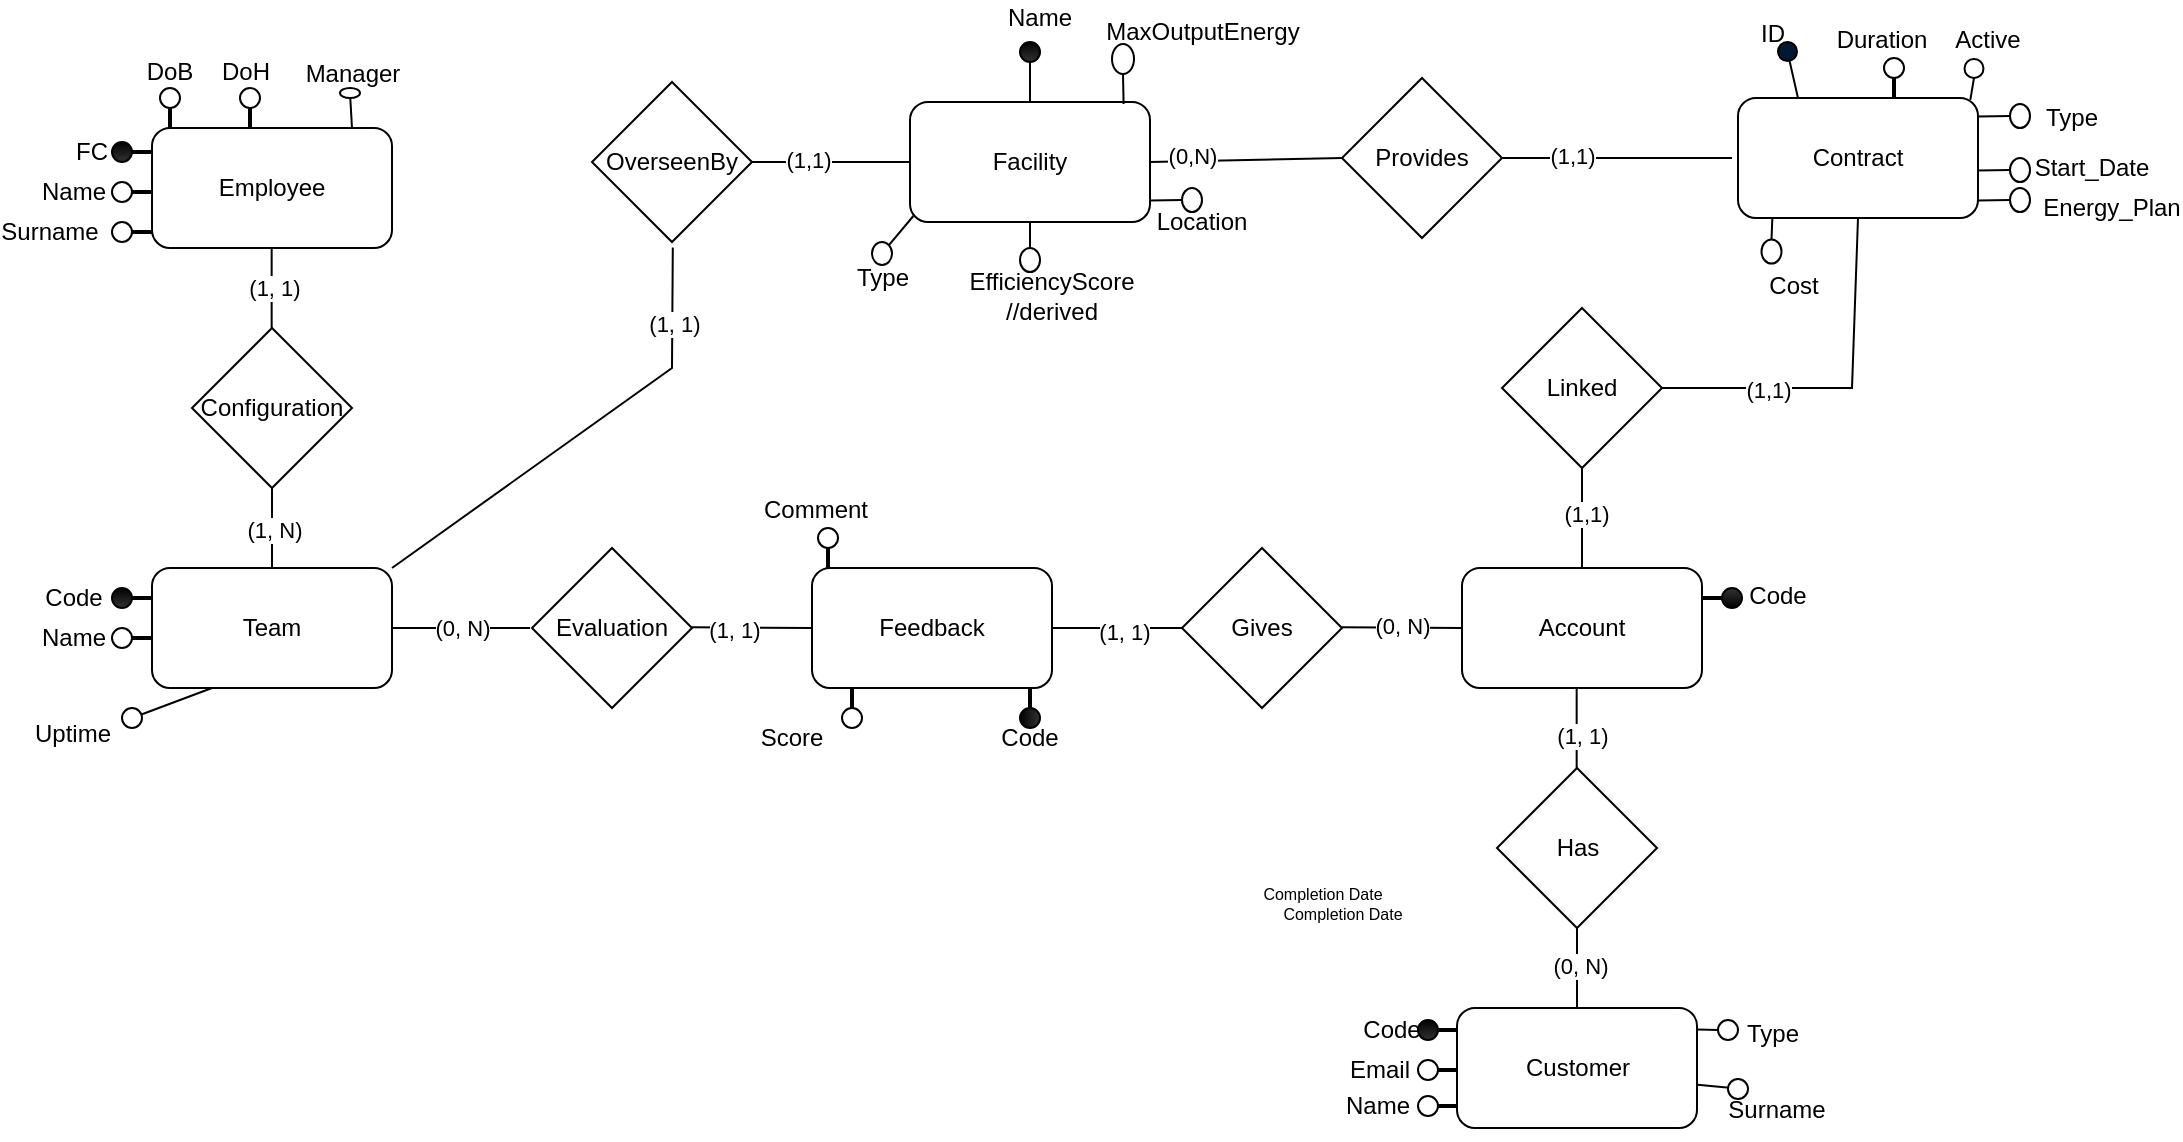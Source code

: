 <mxfile version="26.0.10">
  <diagram id="R2lEEEUBdFMjLlhIrx00" name="Page-1">
    <mxGraphModel dx="276" dy="548" grid="1" gridSize="10" guides="1" tooltips="1" connect="1" arrows="1" fold="1" page="0" pageScale="1" pageWidth="850" pageHeight="1100" background="none" math="0" shadow="0" extFonts="Permanent Marker^https://fonts.googleapis.com/css?family=Permanent+Marker">
      <root>
        <mxCell id="0" />
        <mxCell id="1" parent="0" />
        <mxCell id="Rv9nNQW4Hy2pHnhk0odQ-2" value="Facility" style="rounded=1;whiteSpace=wrap;html=1;" parent="1" vertex="1">
          <mxGeometry x="509" y="27" width="120" height="60" as="geometry" />
        </mxCell>
        <mxCell id="Rv9nNQW4Hy2pHnhk0odQ-5" value="Customer" style="rounded=1;whiteSpace=wrap;html=1;" parent="1" vertex="1">
          <mxGeometry x="782.5" y="480" width="120" height="60" as="geometry" />
        </mxCell>
        <mxCell id="Rv9nNQW4Hy2pHnhk0odQ-7" value="Team" style="rounded=1;whiteSpace=wrap;html=1;" parent="1" vertex="1">
          <mxGeometry x="130" y="260" width="120" height="60" as="geometry" />
        </mxCell>
        <mxCell id="Rv9nNQW4Hy2pHnhk0odQ-8" value="Employee" style="rounded=1;whiteSpace=wrap;html=1;" parent="1" vertex="1">
          <mxGeometry x="130" y="40" width="120" height="60" as="geometry" />
        </mxCell>
        <mxCell id="Rv9nNQW4Hy2pHnhk0odQ-10" value="Feedback" style="rounded=1;whiteSpace=wrap;html=1;" parent="1" vertex="1">
          <mxGeometry x="460" y="260" width="120" height="60" as="geometry" />
        </mxCell>
        <mxCell id="Rv9nNQW4Hy2pHnhk0odQ-11" value="Account" style="rounded=1;whiteSpace=wrap;html=1;" parent="1" vertex="1">
          <mxGeometry x="785" y="260" width="120" height="60" as="geometry" />
        </mxCell>
        <mxCell id="Rv9nNQW4Hy2pHnhk0odQ-14" value="Gives" style="rhombus;whiteSpace=wrap;html=1;" parent="1" vertex="1">
          <mxGeometry x="645" y="250" width="80" height="80" as="geometry" />
        </mxCell>
        <mxCell id="Rv9nNQW4Hy2pHnhk0odQ-16" value="Has" style="rhombus;whiteSpace=wrap;html=1;" parent="1" vertex="1">
          <mxGeometry x="802.5" y="360" width="80" height="80" as="geometry" />
        </mxCell>
        <mxCell id="Rv9nNQW4Hy2pHnhk0odQ-27" value="" style="endArrow=none;html=1;rounded=0;exitX=0.5;exitY=0;exitDx=0;exitDy=0;entryX=0.5;entryY=1;entryDx=0;entryDy=0;" parent="1" source="Rv9nNQW4Hy2pHnhk0odQ-5" target="Rv9nNQW4Hy2pHnhk0odQ-16" edge="1">
          <mxGeometry width="50" height="50" relative="1" as="geometry">
            <mxPoint x="787.5" y="490" as="sourcePoint" />
            <mxPoint x="837.5" y="440" as="targetPoint" />
          </mxGeometry>
        </mxCell>
        <mxCell id="Rv9nNQW4Hy2pHnhk0odQ-61" value="(0, N)" style="edgeLabel;html=1;align=center;verticalAlign=middle;resizable=0;points=[];" parent="Rv9nNQW4Hy2pHnhk0odQ-27" vertex="1" connectable="0">
          <mxGeometry x="0.06" y="-1" relative="1" as="geometry">
            <mxPoint as="offset" />
          </mxGeometry>
        </mxCell>
        <mxCell id="Rv9nNQW4Hy2pHnhk0odQ-28" value="" style="endArrow=none;html=1;rounded=0;exitX=0.5;exitY=0;exitDx=0;exitDy=0;entryX=0.5;entryY=1;entryDx=0;entryDy=0;" parent="1" edge="1">
          <mxGeometry width="50" height="50" relative="1" as="geometry">
            <mxPoint x="842.33" y="360" as="sourcePoint" />
            <mxPoint x="842.33" y="320" as="targetPoint" />
          </mxGeometry>
        </mxCell>
        <mxCell id="Rv9nNQW4Hy2pHnhk0odQ-62" value="(1, 1)" style="edgeLabel;html=1;align=center;verticalAlign=middle;resizable=0;points=[];" parent="Rv9nNQW4Hy2pHnhk0odQ-28" vertex="1" connectable="0">
          <mxGeometry x="-0.2" y="-2" relative="1" as="geometry">
            <mxPoint as="offset" />
          </mxGeometry>
        </mxCell>
        <mxCell id="Rv9nNQW4Hy2pHnhk0odQ-35" value="Configuration" style="rhombus;whiteSpace=wrap;html=1;" parent="1" vertex="1">
          <mxGeometry x="150" y="140" width="80" height="80" as="geometry" />
        </mxCell>
        <mxCell id="Rv9nNQW4Hy2pHnhk0odQ-36" value="" style="endArrow=none;html=1;rounded=0;exitX=0.5;exitY=0;exitDx=0;exitDy=0;entryX=0.5;entryY=1;entryDx=0;entryDy=0;" parent="1" target="Rv9nNQW4Hy2pHnhk0odQ-35" edge="1">
          <mxGeometry width="50" height="50" relative="1" as="geometry">
            <mxPoint x="190" y="260" as="sourcePoint" />
            <mxPoint x="185" y="220" as="targetPoint" />
          </mxGeometry>
        </mxCell>
        <mxCell id="Rv9nNQW4Hy2pHnhk0odQ-67" value="(1, N)" style="edgeLabel;html=1;align=center;verticalAlign=middle;resizable=0;points=[];" parent="Rv9nNQW4Hy2pHnhk0odQ-36" vertex="1" connectable="0">
          <mxGeometry x="-0.04" y="-1" relative="1" as="geometry">
            <mxPoint as="offset" />
          </mxGeometry>
        </mxCell>
        <mxCell id="Rv9nNQW4Hy2pHnhk0odQ-37" value="" style="endArrow=none;html=1;rounded=0;exitX=0.5;exitY=0;exitDx=0;exitDy=0;entryX=0.5;entryY=1;entryDx=0;entryDy=0;" parent="1" edge="1">
          <mxGeometry width="50" height="50" relative="1" as="geometry">
            <mxPoint x="189.83" y="140" as="sourcePoint" />
            <mxPoint x="189.83" y="100" as="targetPoint" />
          </mxGeometry>
        </mxCell>
        <mxCell id="Rv9nNQW4Hy2pHnhk0odQ-68" value="(1, 1)" style="edgeLabel;html=1;align=center;verticalAlign=middle;resizable=0;points=[];" parent="Rv9nNQW4Hy2pHnhk0odQ-37" vertex="1" connectable="0">
          <mxGeometry y="-1" relative="1" as="geometry">
            <mxPoint as="offset" />
          </mxGeometry>
        </mxCell>
        <mxCell id="Rv9nNQW4Hy2pHnhk0odQ-43" value="OverseenBy" style="rhombus;whiteSpace=wrap;html=1;" parent="1" vertex="1">
          <mxGeometry x="350" y="17" width="80" height="80" as="geometry" />
        </mxCell>
        <mxCell id="Rv9nNQW4Hy2pHnhk0odQ-45" value="" style="endArrow=none;html=1;rounded=0;entryX=1;entryY=0;entryDx=0;entryDy=0;exitX=0.505;exitY=1.035;exitDx=0;exitDy=0;exitPerimeter=0;" parent="1" source="Rv9nNQW4Hy2pHnhk0odQ-43" target="Rv9nNQW4Hy2pHnhk0odQ-7" edge="1">
          <mxGeometry width="50" height="50" relative="1" as="geometry">
            <mxPoint x="40" y="288.86" as="sourcePoint" />
            <mxPoint x="130" y="288.86" as="targetPoint" />
            <Array as="points">
              <mxPoint x="390" y="160" />
            </Array>
          </mxGeometry>
        </mxCell>
        <mxCell id="Rv9nNQW4Hy2pHnhk0odQ-69" value="(1, 1)" style="edgeLabel;html=1;align=center;verticalAlign=middle;resizable=0;points=[];" parent="Rv9nNQW4Hy2pHnhk0odQ-45" vertex="1" connectable="0">
          <mxGeometry x="-0.676" y="1" relative="1" as="geometry">
            <mxPoint as="offset" />
          </mxGeometry>
        </mxCell>
        <mxCell id="Rv9nNQW4Hy2pHnhk0odQ-50" value="" style="endArrow=none;html=1;rounded=0;entryX=0;entryY=0.5;entryDx=0;entryDy=0;" parent="1" target="Rv9nNQW4Hy2pHnhk0odQ-14" edge="1">
          <mxGeometry width="50" height="50" relative="1" as="geometry">
            <mxPoint x="580" y="290" as="sourcePoint" />
            <mxPoint x="630" y="240" as="targetPoint" />
          </mxGeometry>
        </mxCell>
        <mxCell id="Rv9nNQW4Hy2pHnhk0odQ-64" value="(1, 1)" style="edgeLabel;html=1;align=center;verticalAlign=middle;resizable=0;points=[];" parent="Rv9nNQW4Hy2pHnhk0odQ-50" vertex="1" connectable="0">
          <mxGeometry x="0.108" y="-2" relative="1" as="geometry">
            <mxPoint as="offset" />
          </mxGeometry>
        </mxCell>
        <mxCell id="Rv9nNQW4Hy2pHnhk0odQ-52" value="" style="endArrow=none;html=1;rounded=0;" parent="1" edge="1">
          <mxGeometry width="50" height="50" relative="1" as="geometry">
            <mxPoint x="725" y="289.66" as="sourcePoint" />
            <mxPoint x="785" y="290" as="targetPoint" />
          </mxGeometry>
        </mxCell>
        <mxCell id="Rv9nNQW4Hy2pHnhk0odQ-63" value="(0, N)" style="edgeLabel;html=1;align=center;verticalAlign=middle;resizable=0;points=[];" parent="Rv9nNQW4Hy2pHnhk0odQ-52" vertex="1" connectable="0">
          <mxGeometry x="-0.007" y="1" relative="1" as="geometry">
            <mxPoint as="offset" />
          </mxGeometry>
        </mxCell>
        <mxCell id="Rv9nNQW4Hy2pHnhk0odQ-54" value="" style="endArrow=none;html=1;rounded=0;entryX=0;entryY=0.5;entryDx=0;entryDy=0;exitX=1;exitY=0.5;exitDx=0;exitDy=0;" parent="1" source="Rv9nNQW4Hy2pHnhk0odQ-7" edge="1">
          <mxGeometry width="50" height="50" relative="1" as="geometry">
            <mxPoint x="254" y="290" as="sourcePoint" />
            <mxPoint x="319" y="290" as="targetPoint" />
          </mxGeometry>
        </mxCell>
        <mxCell id="Rv9nNQW4Hy2pHnhk0odQ-66" value="(0, N)" style="edgeLabel;html=1;align=center;verticalAlign=middle;resizable=0;points=[];" parent="Rv9nNQW4Hy2pHnhk0odQ-54" vertex="1" connectable="0">
          <mxGeometry x="-0.003" y="-1" relative="1" as="geometry">
            <mxPoint y="-1" as="offset" />
          </mxGeometry>
        </mxCell>
        <mxCell id="Rv9nNQW4Hy2pHnhk0odQ-55" value="Evaluation" style="rhombus;whiteSpace=wrap;html=1;" parent="1" vertex="1">
          <mxGeometry x="320" y="250" width="80" height="80" as="geometry" />
        </mxCell>
        <mxCell id="Rv9nNQW4Hy2pHnhk0odQ-56" value="" style="endArrow=none;html=1;rounded=0;" parent="1" edge="1">
          <mxGeometry width="50" height="50" relative="1" as="geometry">
            <mxPoint x="400" y="289.66" as="sourcePoint" />
            <mxPoint x="460" y="290" as="targetPoint" />
          </mxGeometry>
        </mxCell>
        <mxCell id="Rv9nNQW4Hy2pHnhk0odQ-65" value="(1, 1)" style="edgeLabel;html=1;align=center;verticalAlign=middle;resizable=0;points=[];" parent="Rv9nNQW4Hy2pHnhk0odQ-56" vertex="1" connectable="0">
          <mxGeometry x="-0.306" y="-1" relative="1" as="geometry">
            <mxPoint as="offset" />
          </mxGeometry>
        </mxCell>
        <mxCell id="Rv9nNQW4Hy2pHnhk0odQ-91" value="" style="group" parent="1" vertex="1" connectable="0">
          <mxGeometry x="110" y="290" width="20" height="10" as="geometry" />
        </mxCell>
        <mxCell id="Rv9nNQW4Hy2pHnhk0odQ-83" value="" style="line;strokeWidth=2;html=1;" parent="Rv9nNQW4Hy2pHnhk0odQ-91" vertex="1">
          <mxGeometry x="10" width="10" height="10" as="geometry" />
        </mxCell>
        <mxCell id="Rv9nNQW4Hy2pHnhk0odQ-90" value="" style="ellipse;whiteSpace=wrap;html=1;aspect=fixed;" parent="Rv9nNQW4Hy2pHnhk0odQ-91" vertex="1">
          <mxGeometry width="10" height="10" as="geometry" />
        </mxCell>
        <mxCell id="Rv9nNQW4Hy2pHnhk0odQ-92" value="" style="group" parent="1" vertex="1" connectable="0">
          <mxGeometry x="110" y="270" width="20" height="10" as="geometry" />
        </mxCell>
        <mxCell id="Rv9nNQW4Hy2pHnhk0odQ-93" value="" style="line;strokeWidth=2;html=1;" parent="Rv9nNQW4Hy2pHnhk0odQ-92" vertex="1">
          <mxGeometry x="10" width="10" height="10" as="geometry" />
        </mxCell>
        <mxCell id="Rv9nNQW4Hy2pHnhk0odQ-94" value="" style="ellipse;whiteSpace=wrap;html=1;aspect=fixed;fillStyle=solid;fillColor=#000000;gradientColor=#333333;" parent="Rv9nNQW4Hy2pHnhk0odQ-92" vertex="1">
          <mxGeometry width="10" height="10" as="geometry" />
        </mxCell>
        <mxCell id="Rv9nNQW4Hy2pHnhk0odQ-96" value="Code" style="text;html=1;align=center;verticalAlign=middle;whiteSpace=wrap;rounded=0;" parent="1" vertex="1">
          <mxGeometry x="81" y="270" width="20" height="10" as="geometry" />
        </mxCell>
        <mxCell id="Rv9nNQW4Hy2pHnhk0odQ-97" value="Name" style="text;html=1;align=center;verticalAlign=middle;whiteSpace=wrap;rounded=0;" parent="1" vertex="1">
          <mxGeometry x="81" y="290" width="20" height="10" as="geometry" />
        </mxCell>
        <mxCell id="Rv9nNQW4Hy2pHnhk0odQ-106" value="" style="group" parent="1" vertex="1" connectable="0">
          <mxGeometry x="110" y="67" width="20" height="10" as="geometry" />
        </mxCell>
        <mxCell id="Rv9nNQW4Hy2pHnhk0odQ-107" value="" style="line;strokeWidth=2;html=1;" parent="Rv9nNQW4Hy2pHnhk0odQ-106" vertex="1">
          <mxGeometry x="10" width="10" height="10" as="geometry" />
        </mxCell>
        <mxCell id="Rv9nNQW4Hy2pHnhk0odQ-108" value="" style="ellipse;whiteSpace=wrap;html=1;aspect=fixed;" parent="Rv9nNQW4Hy2pHnhk0odQ-106" vertex="1">
          <mxGeometry width="10" height="10" as="geometry" />
        </mxCell>
        <mxCell id="Rv9nNQW4Hy2pHnhk0odQ-109" value="" style="group" parent="1" vertex="1" connectable="0">
          <mxGeometry x="110" y="47" width="20" height="10" as="geometry" />
        </mxCell>
        <mxCell id="Rv9nNQW4Hy2pHnhk0odQ-110" value="" style="line;strokeWidth=2;html=1;" parent="Rv9nNQW4Hy2pHnhk0odQ-109" vertex="1">
          <mxGeometry x="10" width="10" height="10" as="geometry" />
        </mxCell>
        <mxCell id="Rv9nNQW4Hy2pHnhk0odQ-111" value="" style="ellipse;whiteSpace=wrap;html=1;aspect=fixed;fillStyle=solid;fillColor=#000000;gradientColor=#333333;" parent="Rv9nNQW4Hy2pHnhk0odQ-109" vertex="1">
          <mxGeometry width="10" height="10" as="geometry" />
        </mxCell>
        <mxCell id="Rv9nNQW4Hy2pHnhk0odQ-112" value="FC" style="text;html=1;align=center;verticalAlign=middle;whiteSpace=wrap;rounded=0;" parent="1" vertex="1">
          <mxGeometry x="90" y="47" width="20" height="10" as="geometry" />
        </mxCell>
        <mxCell id="Rv9nNQW4Hy2pHnhk0odQ-113" value="Name" style="text;html=1;align=center;verticalAlign=middle;whiteSpace=wrap;rounded=0;" parent="1" vertex="1">
          <mxGeometry x="81" y="67" width="20" height="10" as="geometry" />
        </mxCell>
        <mxCell id="Rv9nNQW4Hy2pHnhk0odQ-114" value="" style="group" parent="1" vertex="1" connectable="0">
          <mxGeometry x="110" y="87" width="20" height="10" as="geometry" />
        </mxCell>
        <mxCell id="Rv9nNQW4Hy2pHnhk0odQ-115" value="" style="line;strokeWidth=2;html=1;" parent="Rv9nNQW4Hy2pHnhk0odQ-114" vertex="1">
          <mxGeometry x="10" width="10" height="10" as="geometry" />
        </mxCell>
        <mxCell id="Rv9nNQW4Hy2pHnhk0odQ-116" value="" style="ellipse;whiteSpace=wrap;html=1;aspect=fixed;" parent="Rv9nNQW4Hy2pHnhk0odQ-114" vertex="1">
          <mxGeometry width="10" height="10" as="geometry" />
        </mxCell>
        <mxCell id="Rv9nNQW4Hy2pHnhk0odQ-117" value="Surname" style="text;html=1;align=center;verticalAlign=middle;whiteSpace=wrap;rounded=0;" parent="1" vertex="1">
          <mxGeometry x="69" y="87" width="20" height="10" as="geometry" />
        </mxCell>
        <mxCell id="Rv9nNQW4Hy2pHnhk0odQ-118" value="" style="group;rotation=90;" parent="1" vertex="1" connectable="0">
          <mxGeometry x="129" y="25" width="20" height="10" as="geometry" />
        </mxCell>
        <mxCell id="Rv9nNQW4Hy2pHnhk0odQ-119" value="" style="line;strokeWidth=2;html=1;rotation=90;" parent="Rv9nNQW4Hy2pHnhk0odQ-118" vertex="1">
          <mxGeometry x="5" y="5" width="10" height="10" as="geometry" />
        </mxCell>
        <mxCell id="Rv9nNQW4Hy2pHnhk0odQ-120" value="" style="ellipse;whiteSpace=wrap;html=1;aspect=fixed;rotation=90;" parent="Rv9nNQW4Hy2pHnhk0odQ-118" vertex="1">
          <mxGeometry x="5" y="-5" width="10" height="10" as="geometry" />
        </mxCell>
        <mxCell id="Rv9nNQW4Hy2pHnhk0odQ-121" value="DoB" style="text;html=1;align=center;verticalAlign=middle;whiteSpace=wrap;rounded=0;" parent="1" vertex="1">
          <mxGeometry x="134" y="7" width="10" height="10" as="geometry" />
        </mxCell>
        <mxCell id="Rv9nNQW4Hy2pHnhk0odQ-124" value="" style="group;rotation=90;" parent="1" vertex="1" connectable="0">
          <mxGeometry x="169" y="25" width="20" height="10" as="geometry" />
        </mxCell>
        <mxCell id="Rv9nNQW4Hy2pHnhk0odQ-125" value="" style="line;strokeWidth=2;html=1;rotation=90;" parent="Rv9nNQW4Hy2pHnhk0odQ-124" vertex="1">
          <mxGeometry x="5" y="5" width="10" height="10" as="geometry" />
        </mxCell>
        <mxCell id="Rv9nNQW4Hy2pHnhk0odQ-126" value="" style="ellipse;whiteSpace=wrap;html=1;aspect=fixed;rotation=90;" parent="Rv9nNQW4Hy2pHnhk0odQ-124" vertex="1">
          <mxGeometry x="5" y="-5" width="10" height="10" as="geometry" />
        </mxCell>
        <mxCell id="Rv9nNQW4Hy2pHnhk0odQ-127" value="DoH" style="text;html=1;align=center;verticalAlign=middle;whiteSpace=wrap;rounded=0;" parent="1" vertex="1">
          <mxGeometry x="172" y="7" width="10" height="10" as="geometry" />
        </mxCell>
        <mxCell id="Rv9nNQW4Hy2pHnhk0odQ-135" value="" style="group;rotation=-90;" parent="1" vertex="1" connectable="0">
          <mxGeometry x="559" y="325" width="20" height="10" as="geometry" />
        </mxCell>
        <mxCell id="Rv9nNQW4Hy2pHnhk0odQ-136" value="" style="line;strokeWidth=2;html=1;rotation=-90;" parent="Rv9nNQW4Hy2pHnhk0odQ-135" vertex="1">
          <mxGeometry x="5" y="-5" width="10" height="10" as="geometry" />
        </mxCell>
        <mxCell id="Rv9nNQW4Hy2pHnhk0odQ-137" value="" style="ellipse;whiteSpace=wrap;html=1;aspect=fixed;fillStyle=solid;fillColor=#000000;gradientColor=#333333;rotation=-90;" parent="Rv9nNQW4Hy2pHnhk0odQ-135" vertex="1">
          <mxGeometry x="5" y="5" width="10" height="10" as="geometry" />
        </mxCell>
        <mxCell id="Rv9nNQW4Hy2pHnhk0odQ-138" value="Code" style="text;html=1;align=center;verticalAlign=middle;whiteSpace=wrap;rounded=0;" parent="1" vertex="1">
          <mxGeometry x="559" y="340" width="20" height="10" as="geometry" />
        </mxCell>
        <mxCell id="Rv9nNQW4Hy2pHnhk0odQ-140" value="" style="group;rotation=-90;" parent="1" vertex="1" connectable="0">
          <mxGeometry x="470" y="325" width="20" height="10" as="geometry" />
        </mxCell>
        <mxCell id="Rv9nNQW4Hy2pHnhk0odQ-141" value="" style="line;strokeWidth=2;html=1;rotation=-90;" parent="Rv9nNQW4Hy2pHnhk0odQ-140" vertex="1">
          <mxGeometry x="5" y="-5" width="10" height="10" as="geometry" />
        </mxCell>
        <mxCell id="Rv9nNQW4Hy2pHnhk0odQ-142" value="" style="ellipse;whiteSpace=wrap;html=1;aspect=fixed;rotation=-90;" parent="Rv9nNQW4Hy2pHnhk0odQ-140" vertex="1">
          <mxGeometry x="5" y="5" width="10" height="10" as="geometry" />
        </mxCell>
        <mxCell id="Rv9nNQW4Hy2pHnhk0odQ-143" value="Score" style="text;html=1;align=center;verticalAlign=middle;whiteSpace=wrap;rounded=0;" parent="1" vertex="1">
          <mxGeometry x="440" y="340" width="20" height="10" as="geometry" />
        </mxCell>
        <mxCell id="Rv9nNQW4Hy2pHnhk0odQ-144" value="" style="group;rotation=90;" parent="1" vertex="1" connectable="0">
          <mxGeometry x="458" y="245" width="20" height="10" as="geometry" />
        </mxCell>
        <mxCell id="Rv9nNQW4Hy2pHnhk0odQ-145" value="" style="line;strokeWidth=2;html=1;rotation=90;" parent="Rv9nNQW4Hy2pHnhk0odQ-144" vertex="1">
          <mxGeometry x="5" y="5" width="10" height="10" as="geometry" />
        </mxCell>
        <mxCell id="Rv9nNQW4Hy2pHnhk0odQ-146" value="" style="ellipse;whiteSpace=wrap;html=1;aspect=fixed;rotation=90;" parent="Rv9nNQW4Hy2pHnhk0odQ-144" vertex="1">
          <mxGeometry x="5" y="-5" width="10" height="10" as="geometry" />
        </mxCell>
        <mxCell id="Rv9nNQW4Hy2pHnhk0odQ-147" value="Comment" style="text;html=1;align=center;verticalAlign=middle;whiteSpace=wrap;rounded=0;" parent="1" vertex="1">
          <mxGeometry x="457" y="226" width="10" height="10" as="geometry" />
        </mxCell>
        <mxCell id="Rv9nNQW4Hy2pHnhk0odQ-212" value="Location" style="text;html=1;align=center;verticalAlign=middle;whiteSpace=wrap;rounded=0;" parent="1" vertex="1">
          <mxGeometry x="645" y="82" width="20" height="10" as="geometry" />
        </mxCell>
        <mxCell id="Rv9nNQW4Hy2pHnhk0odQ-226" value="" style="group" parent="1" vertex="1" connectable="0">
          <mxGeometry x="763" y="506" width="20" height="10" as="geometry" />
        </mxCell>
        <mxCell id="Rv9nNQW4Hy2pHnhk0odQ-227" value="" style="line;strokeWidth=2;html=1;" parent="Rv9nNQW4Hy2pHnhk0odQ-226" vertex="1">
          <mxGeometry x="10" width="10" height="10" as="geometry" />
        </mxCell>
        <mxCell id="Rv9nNQW4Hy2pHnhk0odQ-228" value="" style="ellipse;whiteSpace=wrap;html=1;aspect=fixed;" parent="Rv9nNQW4Hy2pHnhk0odQ-226" vertex="1">
          <mxGeometry width="10" height="10" as="geometry" />
        </mxCell>
        <mxCell id="Rv9nNQW4Hy2pHnhk0odQ-229" value="" style="group" parent="1" vertex="1" connectable="0">
          <mxGeometry x="763" y="486" width="20" height="10" as="geometry" />
        </mxCell>
        <mxCell id="Rv9nNQW4Hy2pHnhk0odQ-230" value="" style="line;strokeWidth=2;html=1;" parent="Rv9nNQW4Hy2pHnhk0odQ-229" vertex="1">
          <mxGeometry x="10" width="10" height="10" as="geometry" />
        </mxCell>
        <mxCell id="Rv9nNQW4Hy2pHnhk0odQ-231" value="" style="ellipse;whiteSpace=wrap;html=1;aspect=fixed;fillStyle=solid;fillColor=#000000;gradientColor=#333333;" parent="Rv9nNQW4Hy2pHnhk0odQ-229" vertex="1">
          <mxGeometry width="10" height="10" as="geometry" />
        </mxCell>
        <mxCell id="Rv9nNQW4Hy2pHnhk0odQ-232" value="Code" style="text;html=1;align=center;verticalAlign=middle;whiteSpace=wrap;rounded=0;" parent="1" vertex="1">
          <mxGeometry x="740" y="486" width="20" height="10" as="geometry" />
        </mxCell>
        <mxCell id="Rv9nNQW4Hy2pHnhk0odQ-233" value="Email" style="text;html=1;align=center;verticalAlign=middle;whiteSpace=wrap;rounded=0;" parent="1" vertex="1">
          <mxGeometry x="734" y="506" width="20" height="10" as="geometry" />
        </mxCell>
        <mxCell id="Rv9nNQW4Hy2pHnhk0odQ-234" value="" style="group" parent="1" vertex="1" connectable="0">
          <mxGeometry x="763" y="524" width="20" height="10" as="geometry" />
        </mxCell>
        <mxCell id="Rv9nNQW4Hy2pHnhk0odQ-235" value="" style="line;strokeWidth=2;html=1;" parent="Rv9nNQW4Hy2pHnhk0odQ-234" vertex="1">
          <mxGeometry x="10" width="10" height="10" as="geometry" />
        </mxCell>
        <mxCell id="Rv9nNQW4Hy2pHnhk0odQ-236" value="" style="ellipse;whiteSpace=wrap;html=1;aspect=fixed;" parent="Rv9nNQW4Hy2pHnhk0odQ-234" vertex="1">
          <mxGeometry width="10" height="10" as="geometry" />
        </mxCell>
        <mxCell id="Rv9nNQW4Hy2pHnhk0odQ-237" value="Name" style="text;html=1;align=center;verticalAlign=middle;whiteSpace=wrap;rounded=0;" parent="1" vertex="1">
          <mxGeometry x="733" y="524" width="20" height="10" as="geometry" />
        </mxCell>
        <mxCell id="Rv9nNQW4Hy2pHnhk0odQ-268" value="" style="group;rotation=-180;" parent="1" vertex="1" connectable="0">
          <mxGeometry x="905" y="270" width="20" height="10" as="geometry" />
        </mxCell>
        <mxCell id="Rv9nNQW4Hy2pHnhk0odQ-269" value="" style="line;strokeWidth=2;html=1;rotation=-180;" parent="Rv9nNQW4Hy2pHnhk0odQ-268" vertex="1">
          <mxGeometry width="10" height="10" as="geometry" />
        </mxCell>
        <mxCell id="Rv9nNQW4Hy2pHnhk0odQ-270" value="" style="ellipse;whiteSpace=wrap;html=1;aspect=fixed;fillStyle=solid;fillColor=#000000;gradientColor=#333333;rotation=-180;" parent="Rv9nNQW4Hy2pHnhk0odQ-268" vertex="1">
          <mxGeometry x="10" width="10" height="10" as="geometry" />
        </mxCell>
        <mxCell id="Rv9nNQW4Hy2pHnhk0odQ-271" value="Code" style="text;html=1;align=center;verticalAlign=middle;whiteSpace=wrap;rounded=0;" parent="1" vertex="1">
          <mxGeometry x="932.5" y="269" width="20" height="10" as="geometry" />
        </mxCell>
        <mxCell id="Rv9nNQW4Hy2pHnhk0odQ-281" value="&lt;font style=&quot;font-size: 8px;&quot;&gt;Completion Date&lt;/font&gt;" style="text;html=1;align=center;verticalAlign=middle;whiteSpace=wrap;rounded=0;" parent="1" vertex="1">
          <mxGeometry x="678.5" y="417" width="72.5" height="10" as="geometry" />
        </mxCell>
        <mxCell id="FTfOvMeQZkhhuj3rjYe9-10" value="&lt;font style=&quot;font-size: 8px;&quot;&gt;Completion Date&lt;/font&gt;" style="text;html=1;align=center;verticalAlign=middle;whiteSpace=wrap;rounded=0;" parent="1" vertex="1">
          <mxGeometry x="688.5" y="427" width="72.5" height="10" as="geometry" />
        </mxCell>
        <mxCell id="FTfOvMeQZkhhuj3rjYe9-11" value="" style="endArrow=none;html=1;rounded=0;exitX=0.014;exitY=0.95;exitDx=0;exitDy=0;exitPerimeter=0;" parent="1" source="Rv9nNQW4Hy2pHnhk0odQ-2" target="FTfOvMeQZkhhuj3rjYe9-13" edge="1">
          <mxGeometry width="50" height="50" relative="1" as="geometry">
            <mxPoint x="661" y="57" as="sourcePoint" />
            <mxPoint x="680" y="57" as="targetPoint" />
          </mxGeometry>
        </mxCell>
        <mxCell id="FTfOvMeQZkhhuj3rjYe9-13" value="" style="ellipse;whiteSpace=wrap;html=1;" parent="1" vertex="1">
          <mxGeometry x="490" y="97" width="10" height="11.5" as="geometry" />
        </mxCell>
        <mxCell id="FTfOvMeQZkhhuj3rjYe9-14" value="Type" style="text;html=1;align=center;verticalAlign=middle;resizable=0;points=[];autosize=1;strokeColor=none;fillColor=none;" parent="1" vertex="1">
          <mxGeometry x="470" y="100" width="50" height="30" as="geometry" />
        </mxCell>
        <mxCell id="FTfOvMeQZkhhuj3rjYe9-20" value="" style="endArrow=none;html=1;rounded=0;entryX=1.001;entryY=0.821;entryDx=0;entryDy=0;entryPerimeter=0;" parent="1" source="FTfOvMeQZkhhuj3rjYe9-21" edge="1">
          <mxGeometry width="50" height="50" relative="1" as="geometry">
            <mxPoint x="679.88" y="76" as="sourcePoint" />
            <mxPoint x="629" y="76.26" as="targetPoint" />
          </mxGeometry>
        </mxCell>
        <mxCell id="FTfOvMeQZkhhuj3rjYe9-23" value="EfficiencyScore&lt;div&gt;&lt;span style=&quot;background-color: transparent; color: light-dark(rgb(0, 0, 0), rgb(255, 255, 255));&quot;&gt;//derived&lt;/span&gt;&lt;/div&gt;" style="text;html=1;align=center;verticalAlign=middle;whiteSpace=wrap;rounded=0;" parent="1" vertex="1">
          <mxGeometry x="570" y="120" width="20" height="7" as="geometry" />
        </mxCell>
        <mxCell id="FTfOvMeQZkhhuj3rjYe9-24" value="" style="ellipse;whiteSpace=wrap;html=1;" parent="1" vertex="1">
          <mxGeometry x="564" y="100" width="10" height="12" as="geometry" />
        </mxCell>
        <mxCell id="FTfOvMeQZkhhuj3rjYe9-25" value="" style="endArrow=none;html=1;rounded=0;entryX=0.5;entryY=1;entryDx=0;entryDy=0;exitX=0.5;exitY=0;exitDx=0;exitDy=0;" parent="1" source="FTfOvMeQZkhhuj3rjYe9-24" target="Rv9nNQW4Hy2pHnhk0odQ-2" edge="1">
          <mxGeometry width="50" height="50" relative="1" as="geometry">
            <mxPoint x="930" y="57" as="sourcePoint" />
            <mxPoint x="980" y="7" as="targetPoint" />
          </mxGeometry>
        </mxCell>
        <mxCell id="FTfOvMeQZkhhuj3rjYe9-28" value="" style="endArrow=none;html=1;rounded=0;" parent="1" source="FTfOvMeQZkhhuj3rjYe9-29" edge="1">
          <mxGeometry width="50" height="50" relative="1" as="geometry">
            <mxPoint x="120" y="330" as="sourcePoint" />
            <mxPoint x="160" y="320" as="targetPoint" />
          </mxGeometry>
        </mxCell>
        <mxCell id="FTfOvMeQZkhhuj3rjYe9-29" value="" style="ellipse;whiteSpace=wrap;html=1;" parent="1" vertex="1">
          <mxGeometry x="115" y="330" width="10" height="10" as="geometry" />
        </mxCell>
        <mxCell id="FTfOvMeQZkhhuj3rjYe9-30" value="Uptime" style="text;html=1;align=center;verticalAlign=middle;resizable=0;points=[];autosize=1;strokeColor=none;fillColor=none;" parent="1" vertex="1">
          <mxGeometry x="60" y="328" width="60" height="30" as="geometry" />
        </mxCell>
        <mxCell id="FTfOvMeQZkhhuj3rjYe9-32" value="" style="endArrow=none;html=1;rounded=0;" parent="1" target="FTfOvMeQZkhhuj3rjYe9-33" edge="1">
          <mxGeometry width="50" height="50" relative="1" as="geometry">
            <mxPoint x="230" y="40" as="sourcePoint" />
            <mxPoint x="230" y="20" as="targetPoint" />
          </mxGeometry>
        </mxCell>
        <mxCell id="FTfOvMeQZkhhuj3rjYe9-33" value="" style="ellipse;whiteSpace=wrap;html=1;" parent="1" vertex="1">
          <mxGeometry x="224" y="20" width="10" height="5" as="geometry" />
        </mxCell>
        <mxCell id="FTfOvMeQZkhhuj3rjYe9-34" value="Manager" style="text;html=1;align=center;verticalAlign=middle;resizable=0;points=[];autosize=1;strokeColor=none;fillColor=none;" parent="1" vertex="1">
          <mxGeometry x="195" y="-2" width="70" height="30" as="geometry" />
        </mxCell>
        <mxCell id="FTfOvMeQZkhhuj3rjYe9-35" value="" style="endArrow=none;html=1;rounded=0;exitX=1.002;exitY=0.179;exitDx=0;exitDy=0;exitPerimeter=0;" parent="1" source="Rv9nNQW4Hy2pHnhk0odQ-5" target="FTfOvMeQZkhhuj3rjYe9-36" edge="1">
          <mxGeometry width="50" height="50" relative="1" as="geometry">
            <mxPoint x="900" y="490" as="sourcePoint" />
            <mxPoint x="930" y="490" as="targetPoint" />
          </mxGeometry>
        </mxCell>
        <mxCell id="FTfOvMeQZkhhuj3rjYe9-36" value="" style="ellipse;whiteSpace=wrap;html=1;" parent="1" vertex="1">
          <mxGeometry x="913" y="486" width="10" height="10" as="geometry" />
        </mxCell>
        <mxCell id="FTfOvMeQZkhhuj3rjYe9-37" value="Type" style="text;html=1;align=center;verticalAlign=middle;resizable=0;points=[];autosize=1;strokeColor=none;fillColor=none;" parent="1" vertex="1">
          <mxGeometry x="915" y="478" width="50" height="30" as="geometry" />
        </mxCell>
        <mxCell id="FTfOvMeQZkhhuj3rjYe9-39" value="" style="endArrow=none;html=1;rounded=0;exitX=1.002;exitY=0.64;exitDx=0;exitDy=0;exitPerimeter=0;" parent="1" source="Rv9nNQW4Hy2pHnhk0odQ-5" edge="1">
          <mxGeometry width="50" height="50" relative="1" as="geometry">
            <mxPoint x="910" y="500" as="sourcePoint" />
            <mxPoint x="920" y="520" as="targetPoint" />
          </mxGeometry>
        </mxCell>
        <mxCell id="FTfOvMeQZkhhuj3rjYe9-41" value="" style="ellipse;whiteSpace=wrap;html=1;" parent="1" vertex="1">
          <mxGeometry x="918" y="515.5" width="10" height="10" as="geometry" />
        </mxCell>
        <mxCell id="FTfOvMeQZkhhuj3rjYe9-42" value="Surname" style="text;html=1;align=center;verticalAlign=middle;resizable=0;points=[];autosize=1;strokeColor=none;fillColor=none;" parent="1" vertex="1">
          <mxGeometry x="906.5" y="516" width="70" height="30" as="geometry" />
        </mxCell>
        <mxCell id="FTfOvMeQZkhhuj3rjYe9-46" value="" style="endArrow=none;html=1;rounded=0;exitX=1;exitY=0.5;exitDx=0;exitDy=0;entryX=0;entryY=0.5;entryDx=0;entryDy=0;" parent="1" source="Rv9nNQW4Hy2pHnhk0odQ-43" target="Rv9nNQW4Hy2pHnhk0odQ-2" edge="1">
          <mxGeometry width="50" height="50" relative="1" as="geometry">
            <mxPoint x="600" y="270" as="sourcePoint" />
            <mxPoint x="650" y="220" as="targetPoint" />
          </mxGeometry>
        </mxCell>
        <mxCell id="FTfOvMeQZkhhuj3rjYe9-48" value="(1,1)" style="edgeLabel;html=1;align=center;verticalAlign=middle;resizable=0;points=[];" parent="FTfOvMeQZkhhuj3rjYe9-46" vertex="1" connectable="0">
          <mxGeometry x="-0.285" y="1" relative="1" as="geometry">
            <mxPoint as="offset" />
          </mxGeometry>
        </mxCell>
        <mxCell id="Rv9nNQW4Hy2pHnhk0odQ-175" value="" style="ellipse;whiteSpace=wrap;html=1;aspect=fixed;fillStyle=solid;fillColor=#000000;gradientColor=#333333;" parent="1" vertex="1">
          <mxGeometry x="564" y="-3" width="10" height="10" as="geometry" />
        </mxCell>
        <mxCell id="Rv9nNQW4Hy2pHnhk0odQ-176" value="Name" style="text;html=1;align=center;verticalAlign=middle;whiteSpace=wrap;rounded=0;" parent="1" vertex="1">
          <mxGeometry x="564" y="-20" width="20" height="10" as="geometry" />
        </mxCell>
        <mxCell id="FTfOvMeQZkhhuj3rjYe9-52" value="" style="endArrow=none;html=1;rounded=0;entryX=0.5;entryY=0;entryDx=0;entryDy=0;exitX=0.5;exitY=1;exitDx=0;exitDy=0;" parent="1" source="Rv9nNQW4Hy2pHnhk0odQ-175" target="Rv9nNQW4Hy2pHnhk0odQ-2" edge="1">
          <mxGeometry width="50" height="50" relative="1" as="geometry">
            <mxPoint x="470" y="110" as="sourcePoint" />
            <mxPoint x="520" y="60" as="targetPoint" />
          </mxGeometry>
        </mxCell>
        <mxCell id="FTfOvMeQZkhhuj3rjYe9-53" value="Contract" style="rounded=1;whiteSpace=wrap;html=1;" parent="1" vertex="1">
          <mxGeometry x="923" y="25" width="120" height="60" as="geometry" />
        </mxCell>
        <mxCell id="FTfOvMeQZkhhuj3rjYe9-21" value="" style="ellipse;whiteSpace=wrap;html=1;" parent="1" vertex="1">
          <mxGeometry x="645" y="70" width="10" height="12" as="geometry" />
        </mxCell>
        <mxCell id="FTfOvMeQZkhhuj3rjYe9-59" value="Provides" style="rhombus;whiteSpace=wrap;html=1;" parent="1" vertex="1">
          <mxGeometry x="725" y="15" width="80" height="80" as="geometry" />
        </mxCell>
        <mxCell id="FTfOvMeQZkhhuj3rjYe9-60" value="" style="endArrow=none;html=1;rounded=0;entryX=1;entryY=0.5;entryDx=0;entryDy=0;exitX=0;exitY=0.5;exitDx=0;exitDy=0;" parent="1" source="FTfOvMeQZkhhuj3rjYe9-59" target="Rv9nNQW4Hy2pHnhk0odQ-2" edge="1">
          <mxGeometry width="50" height="50" relative="1" as="geometry">
            <mxPoint x="490" y="240" as="sourcePoint" />
            <mxPoint x="540" y="190" as="targetPoint" />
          </mxGeometry>
        </mxCell>
        <mxCell id="FTfOvMeQZkhhuj3rjYe9-68" value="(0,N)" style="edgeLabel;html=1;align=center;verticalAlign=middle;resizable=0;points=[];" parent="FTfOvMeQZkhhuj3rjYe9-60" vertex="1" connectable="0">
          <mxGeometry x="0.561" y="-3" relative="1" as="geometry">
            <mxPoint as="offset" />
          </mxGeometry>
        </mxCell>
        <mxCell id="FTfOvMeQZkhhuj3rjYe9-61" value="" style="endArrow=none;html=1;rounded=0;exitX=1;exitY=0.5;exitDx=0;exitDy=0;" parent="1" source="FTfOvMeQZkhhuj3rjYe9-59" edge="1">
          <mxGeometry width="50" height="50" relative="1" as="geometry">
            <mxPoint x="800" y="60" as="sourcePoint" />
            <mxPoint x="920" y="55" as="targetPoint" />
          </mxGeometry>
        </mxCell>
        <mxCell id="FTfOvMeQZkhhuj3rjYe9-69" value="(1,1)" style="edgeLabel;html=1;align=center;verticalAlign=middle;resizable=0;points=[];" parent="FTfOvMeQZkhhuj3rjYe9-61" vertex="1" connectable="0">
          <mxGeometry x="-0.391" y="1" relative="1" as="geometry">
            <mxPoint as="offset" />
          </mxGeometry>
        </mxCell>
        <mxCell id="FTfOvMeQZkhhuj3rjYe9-62" value="Linked" style="rhombus;whiteSpace=wrap;html=1;" parent="1" vertex="1">
          <mxGeometry x="805" y="130" width="80" height="80" as="geometry" />
        </mxCell>
        <mxCell id="FTfOvMeQZkhhuj3rjYe9-63" value="" style="endArrow=none;html=1;rounded=0;entryX=1;entryY=0.5;entryDx=0;entryDy=0;exitX=0.5;exitY=1;exitDx=0;exitDy=0;" parent="1" source="FTfOvMeQZkhhuj3rjYe9-53" target="FTfOvMeQZkhhuj3rjYe9-62" edge="1">
          <mxGeometry width="50" height="50" relative="1" as="geometry">
            <mxPoint x="490" y="240" as="sourcePoint" />
            <mxPoint x="540" y="190" as="targetPoint" />
            <Array as="points">
              <mxPoint x="980" y="170" />
            </Array>
          </mxGeometry>
        </mxCell>
        <mxCell id="FTfOvMeQZkhhuj3rjYe9-66" value="(1,1)" style="edgeLabel;html=1;align=center;verticalAlign=middle;resizable=0;points=[];" parent="FTfOvMeQZkhhuj3rjYe9-63" vertex="1" connectable="0">
          <mxGeometry x="0.411" y="1" relative="1" as="geometry">
            <mxPoint as="offset" />
          </mxGeometry>
        </mxCell>
        <mxCell id="FTfOvMeQZkhhuj3rjYe9-64" value="" style="endArrow=none;html=1;rounded=0;entryX=0.5;entryY=1;entryDx=0;entryDy=0;exitX=0.5;exitY=0;exitDx=0;exitDy=0;" parent="1" source="Rv9nNQW4Hy2pHnhk0odQ-11" target="FTfOvMeQZkhhuj3rjYe9-62" edge="1">
          <mxGeometry width="50" height="50" relative="1" as="geometry">
            <mxPoint x="490" y="240" as="sourcePoint" />
            <mxPoint x="540" y="190" as="targetPoint" />
          </mxGeometry>
        </mxCell>
        <mxCell id="FTfOvMeQZkhhuj3rjYe9-67" value="(1,1)" style="edgeLabel;html=1;align=center;verticalAlign=middle;resizable=0;points=[];" parent="FTfOvMeQZkhhuj3rjYe9-64" vertex="1" connectable="0">
          <mxGeometry x="0.08" y="-2" relative="1" as="geometry">
            <mxPoint as="offset" />
          </mxGeometry>
        </mxCell>
        <mxCell id="FTfOvMeQZkhhuj3rjYe9-72" value="" style="endArrow=none;html=1;rounded=0;exitX=0.25;exitY=0;exitDx=0;exitDy=0;" parent="1" source="FTfOvMeQZkhhuj3rjYe9-53" target="FTfOvMeQZkhhuj3rjYe9-71" edge="1">
          <mxGeometry width="50" height="50" relative="1" as="geometry">
            <mxPoint x="953" y="25" as="sourcePoint" />
            <mxPoint x="953" as="targetPoint" />
          </mxGeometry>
        </mxCell>
        <mxCell id="FTfOvMeQZkhhuj3rjYe9-71" value="" style="ellipse;whiteSpace=wrap;html=1;aspect=fixed;fillStyle=solid;fillColor=#001933;" parent="1" vertex="1">
          <mxGeometry x="943" y="-3" width="9.5" height="9.5" as="geometry" />
        </mxCell>
        <mxCell id="FTfOvMeQZkhhuj3rjYe9-73" value="ID" style="text;html=1;align=center;verticalAlign=middle;resizable=0;points=[];autosize=1;strokeColor=none;fillColor=none;" parent="1" vertex="1">
          <mxGeometry x="920" y="-22" width="40" height="30" as="geometry" />
        </mxCell>
        <mxCell id="FTfOvMeQZkhhuj3rjYe9-74" value="Type" style="text;html=1;align=center;verticalAlign=middle;whiteSpace=wrap;rounded=0;" parent="1" vertex="1">
          <mxGeometry x="1080" y="30" width="20" height="10" as="geometry" />
        </mxCell>
        <mxCell id="FTfOvMeQZkhhuj3rjYe9-75" value="" style="endArrow=none;html=1;rounded=0;entryX=1.001;entryY=0.821;entryDx=0;entryDy=0;entryPerimeter=0;" parent="1" source="FTfOvMeQZkhhuj3rjYe9-76" edge="1">
          <mxGeometry width="50" height="50" relative="1" as="geometry">
            <mxPoint x="1093.88" y="34" as="sourcePoint" />
            <mxPoint x="1043" y="34.26" as="targetPoint" />
          </mxGeometry>
        </mxCell>
        <mxCell id="FTfOvMeQZkhhuj3rjYe9-76" value="" style="ellipse;whiteSpace=wrap;html=1;" parent="1" vertex="1">
          <mxGeometry x="1059" y="28" width="10" height="12" as="geometry" />
        </mxCell>
        <mxCell id="FTfOvMeQZkhhuj3rjYe9-77" value="Start_Date" style="text;html=1;align=center;verticalAlign=middle;whiteSpace=wrap;rounded=0;" parent="1" vertex="1">
          <mxGeometry x="1090" y="55" width="20" height="10" as="geometry" />
        </mxCell>
        <mxCell id="FTfOvMeQZkhhuj3rjYe9-78" value="" style="endArrow=none;html=1;rounded=0;entryX=1.001;entryY=0.821;entryDx=0;entryDy=0;entryPerimeter=0;" parent="1" source="FTfOvMeQZkhhuj3rjYe9-79" edge="1">
          <mxGeometry width="50" height="50" relative="1" as="geometry">
            <mxPoint x="1093.88" y="61" as="sourcePoint" />
            <mxPoint x="1043" y="61.26" as="targetPoint" />
          </mxGeometry>
        </mxCell>
        <mxCell id="FTfOvMeQZkhhuj3rjYe9-79" value="" style="ellipse;whiteSpace=wrap;html=1;" parent="1" vertex="1">
          <mxGeometry x="1059" y="55" width="10" height="12" as="geometry" />
        </mxCell>
        <mxCell id="FTfOvMeQZkhhuj3rjYe9-81" value="Energy_Plan" style="text;html=1;align=center;verticalAlign=middle;whiteSpace=wrap;rounded=0;" parent="1" vertex="1">
          <mxGeometry x="1100" y="75" width="20" height="10" as="geometry" />
        </mxCell>
        <mxCell id="FTfOvMeQZkhhuj3rjYe9-82" value="" style="endArrow=none;html=1;rounded=0;entryX=1.001;entryY=0.821;entryDx=0;entryDy=0;entryPerimeter=0;" parent="1" source="FTfOvMeQZkhhuj3rjYe9-83" edge="1">
          <mxGeometry width="50" height="50" relative="1" as="geometry">
            <mxPoint x="1093.88" y="76" as="sourcePoint" />
            <mxPoint x="1043" y="76.26" as="targetPoint" />
          </mxGeometry>
        </mxCell>
        <mxCell id="FTfOvMeQZkhhuj3rjYe9-83" value="" style="ellipse;whiteSpace=wrap;html=1;" parent="1" vertex="1">
          <mxGeometry x="1059" y="70" width="10" height="12" as="geometry" />
        </mxCell>
        <mxCell id="FTfOvMeQZkhhuj3rjYe9-89" value="Cost" style="text;html=1;align=center;verticalAlign=middle;whiteSpace=wrap;rounded=0;" parent="1" vertex="1">
          <mxGeometry x="940.75" y="115.75" width="20" height="7" as="geometry" />
        </mxCell>
        <mxCell id="FTfOvMeQZkhhuj3rjYe9-90" value="" style="ellipse;whiteSpace=wrap;html=1;" parent="1" vertex="1">
          <mxGeometry x="934.75" y="95.75" width="10" height="12" as="geometry" />
        </mxCell>
        <mxCell id="FTfOvMeQZkhhuj3rjYe9-91" value="" style="endArrow=none;html=1;rounded=0;entryX=0.143;entryY=1.005;entryDx=0;entryDy=0;exitX=0.5;exitY=0;exitDx=0;exitDy=0;entryPerimeter=0;" parent="1" source="FTfOvMeQZkhhuj3rjYe9-90" target="FTfOvMeQZkhhuj3rjYe9-53" edge="1">
          <mxGeometry width="50" height="50" relative="1" as="geometry">
            <mxPoint x="1300.75" y="52.75" as="sourcePoint" />
            <mxPoint x="939.75" y="82.75" as="targetPoint" />
          </mxGeometry>
        </mxCell>
        <mxCell id="FTfOvMeQZkhhuj3rjYe9-100" value="" style="group;rotation=90;" parent="1" vertex="1" connectable="0">
          <mxGeometry x="991" y="10" width="20" height="10" as="geometry" />
        </mxCell>
        <mxCell id="FTfOvMeQZkhhuj3rjYe9-101" value="" style="line;strokeWidth=2;html=1;rotation=90;" parent="FTfOvMeQZkhhuj3rjYe9-100" vertex="1">
          <mxGeometry x="5" y="5" width="10" height="10" as="geometry" />
        </mxCell>
        <mxCell id="FTfOvMeQZkhhuj3rjYe9-102" value="" style="ellipse;whiteSpace=wrap;html=1;aspect=fixed;rotation=90;" parent="FTfOvMeQZkhhuj3rjYe9-100" vertex="1">
          <mxGeometry x="5" y="-5" width="10" height="10" as="geometry" />
        </mxCell>
        <mxCell id="FTfOvMeQZkhhuj3rjYe9-103" value="Duration" style="text;html=1;align=center;verticalAlign=middle;whiteSpace=wrap;rounded=0;" parent="1" vertex="1">
          <mxGeometry x="990" y="-9" width="10" height="10" as="geometry" />
        </mxCell>
        <mxCell id="FTfOvMeQZkhhuj3rjYe9-108" value="" style="group;rotation=90;" parent="1" vertex="1" connectable="0">
          <mxGeometry x="1031.5" y="9.5" width="19" height="13.88" as="geometry" />
        </mxCell>
        <mxCell id="FTfOvMeQZkhhuj3rjYe9-110" value="" style="ellipse;whiteSpace=wrap;html=1;aspect=fixed;rotation=90;" parent="FTfOvMeQZkhhuj3rjYe9-108" vertex="1">
          <mxGeometry x="4.75" y="-4" width="9.5" height="9.5" as="geometry" />
        </mxCell>
        <mxCell id="FTfOvMeQZkhhuj3rjYe9-111" value="Active" style="text;html=1;align=center;verticalAlign=middle;whiteSpace=wrap;rounded=0;" parent="1" vertex="1">
          <mxGeometry x="1043" y="-9" width="10" height="10" as="geometry" />
        </mxCell>
        <mxCell id="FTfOvMeQZkhhuj3rjYe9-112" value="" style="endArrow=none;html=1;rounded=0;entryX=1;entryY=0.5;entryDx=0;entryDy=0;exitX=0.968;exitY=0.016;exitDx=0;exitDy=0;exitPerimeter=0;" parent="1" source="FTfOvMeQZkhhuj3rjYe9-53" target="FTfOvMeQZkhhuj3rjYe9-110" edge="1">
          <mxGeometry width="50" height="50" relative="1" as="geometry">
            <mxPoint x="1040" y="60" as="sourcePoint" />
            <mxPoint x="1090" y="10" as="targetPoint" />
          </mxGeometry>
        </mxCell>
        <mxCell id="mMcR2TCD_iFHlu4honva-1" value="" style="endArrow=none;html=1;rounded=0;exitX=0.89;exitY=0.017;exitDx=0;exitDy=0;exitPerimeter=0;" edge="1" parent="1" source="Rv9nNQW4Hy2pHnhk0odQ-2" target="mMcR2TCD_iFHlu4honva-2">
          <mxGeometry width="50" height="50" relative="1" as="geometry">
            <mxPoint x="660" as="sourcePoint" />
            <mxPoint x="616" as="targetPoint" />
          </mxGeometry>
        </mxCell>
        <mxCell id="mMcR2TCD_iFHlu4honva-2" value="" style="ellipse;whiteSpace=wrap;html=1;" vertex="1" parent="1">
          <mxGeometry x="610" y="-2" width="11" height="15" as="geometry" />
        </mxCell>
        <mxCell id="mMcR2TCD_iFHlu4honva-3" value="MaxOutputEnergy" style="text;html=1;align=center;verticalAlign=middle;resizable=0;points=[];autosize=1;strokeColor=none;fillColor=none;" vertex="1" parent="1">
          <mxGeometry x="595" y="-23.5" width="120" height="30" as="geometry" />
        </mxCell>
      </root>
    </mxGraphModel>
  </diagram>
</mxfile>
